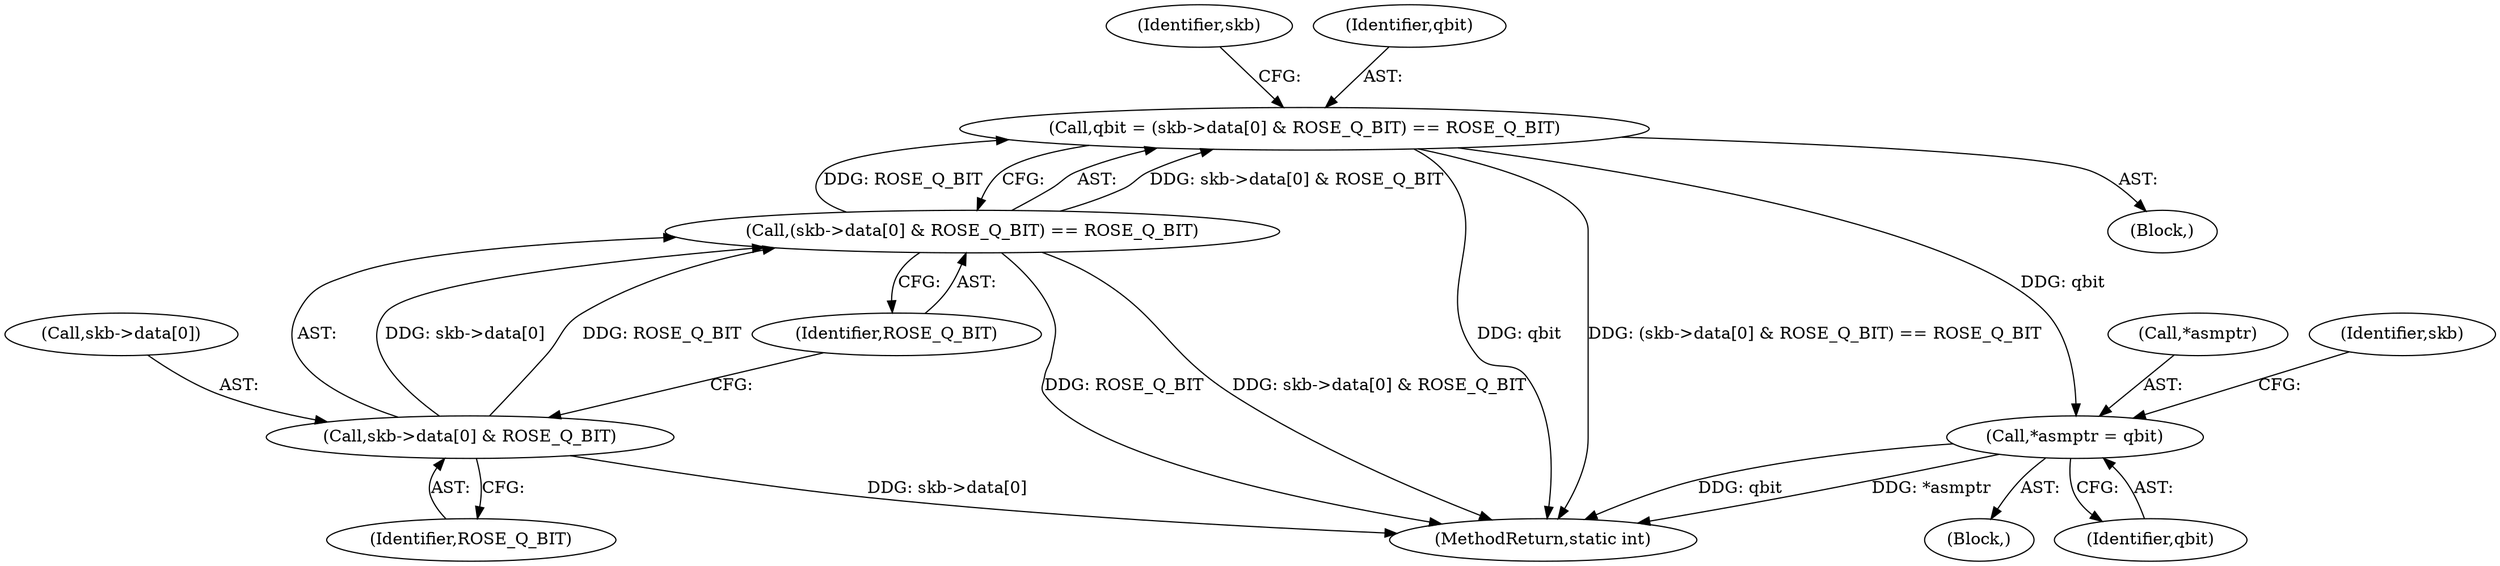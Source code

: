 digraph "0_linux_f3d3342602f8bcbf37d7c46641cb9bca7618eb1c_28@pointer" {
"1000176" [label="(Call,*asmptr = qbit)"];
"1000152" [label="(Call,qbit = (skb->data[0] & ROSE_Q_BIT) == ROSE_Q_BIT)"];
"1000154" [label="(Call,(skb->data[0] & ROSE_Q_BIT) == ROSE_Q_BIT)"];
"1000155" [label="(Call,skb->data[0] & ROSE_Q_BIT)"];
"1000162" [label="(Identifier,ROSE_Q_BIT)"];
"1000156" [label="(Call,skb->data[0])"];
"1000329" [label="(MethodReturn,static int)"];
"1000177" [label="(Call,*asmptr)"];
"1000179" [label="(Identifier,qbit)"];
"1000155" [label="(Call,skb->data[0] & ROSE_Q_BIT)"];
"1000161" [label="(Identifier,ROSE_Q_BIT)"];
"1000176" [label="(Call,*asmptr = qbit)"];
"1000164" [label="(Identifier,skb)"];
"1000181" [label="(Identifier,skb)"];
"1000153" [label="(Identifier,qbit)"];
"1000108" [label="(Block,)"];
"1000152" [label="(Call,qbit = (skb->data[0] & ROSE_Q_BIT) == ROSE_Q_BIT)"];
"1000154" [label="(Call,(skb->data[0] & ROSE_Q_BIT) == ROSE_Q_BIT)"];
"1000170" [label="(Block,)"];
"1000176" -> "1000170"  [label="AST: "];
"1000176" -> "1000179"  [label="CFG: "];
"1000177" -> "1000176"  [label="AST: "];
"1000179" -> "1000176"  [label="AST: "];
"1000181" -> "1000176"  [label="CFG: "];
"1000176" -> "1000329"  [label="DDG: qbit"];
"1000176" -> "1000329"  [label="DDG: *asmptr"];
"1000152" -> "1000176"  [label="DDG: qbit"];
"1000152" -> "1000108"  [label="AST: "];
"1000152" -> "1000154"  [label="CFG: "];
"1000153" -> "1000152"  [label="AST: "];
"1000154" -> "1000152"  [label="AST: "];
"1000164" -> "1000152"  [label="CFG: "];
"1000152" -> "1000329"  [label="DDG: qbit"];
"1000152" -> "1000329"  [label="DDG: (skb->data[0] & ROSE_Q_BIT) == ROSE_Q_BIT"];
"1000154" -> "1000152"  [label="DDG: skb->data[0] & ROSE_Q_BIT"];
"1000154" -> "1000152"  [label="DDG: ROSE_Q_BIT"];
"1000154" -> "1000162"  [label="CFG: "];
"1000155" -> "1000154"  [label="AST: "];
"1000162" -> "1000154"  [label="AST: "];
"1000154" -> "1000329"  [label="DDG: skb->data[0] & ROSE_Q_BIT"];
"1000154" -> "1000329"  [label="DDG: ROSE_Q_BIT"];
"1000155" -> "1000154"  [label="DDG: skb->data[0]"];
"1000155" -> "1000154"  [label="DDG: ROSE_Q_BIT"];
"1000155" -> "1000161"  [label="CFG: "];
"1000156" -> "1000155"  [label="AST: "];
"1000161" -> "1000155"  [label="AST: "];
"1000162" -> "1000155"  [label="CFG: "];
"1000155" -> "1000329"  [label="DDG: skb->data[0]"];
}
